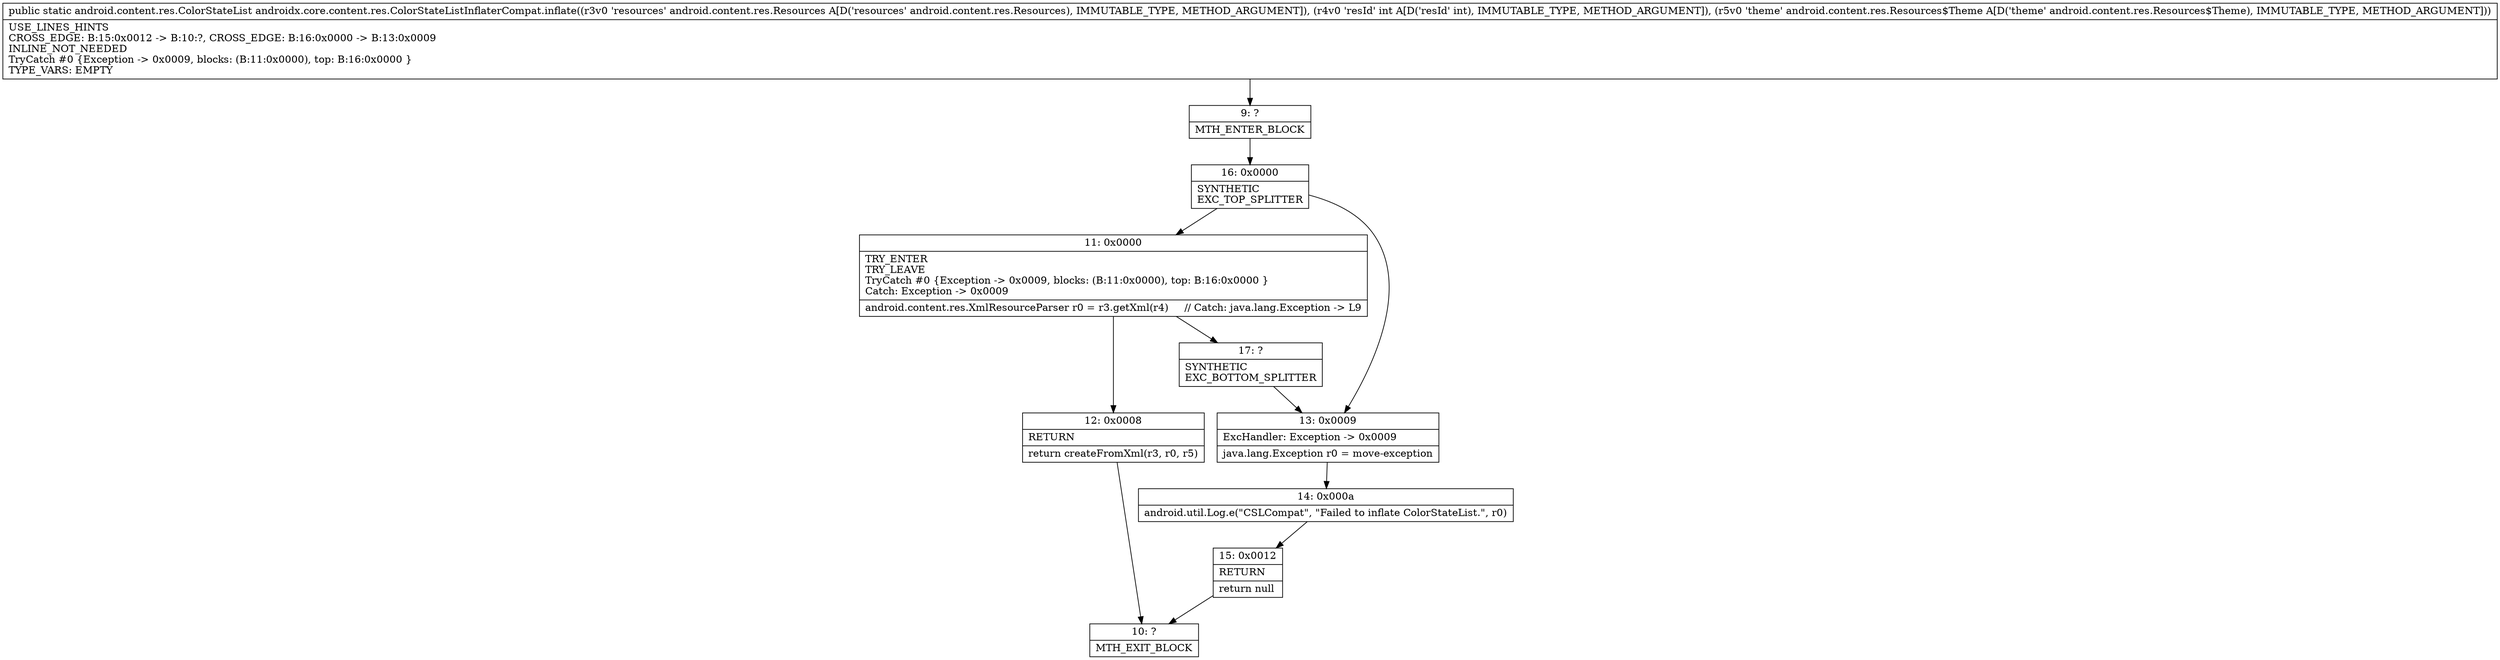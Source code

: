 digraph "CFG forandroidx.core.content.res.ColorStateListInflaterCompat.inflate(Landroid\/content\/res\/Resources;ILandroid\/content\/res\/Resources$Theme;)Landroid\/content\/res\/ColorStateList;" {
Node_9 [shape=record,label="{9\:\ ?|MTH_ENTER_BLOCK\l}"];
Node_16 [shape=record,label="{16\:\ 0x0000|SYNTHETIC\lEXC_TOP_SPLITTER\l}"];
Node_11 [shape=record,label="{11\:\ 0x0000|TRY_ENTER\lTRY_LEAVE\lTryCatch #0 \{Exception \-\> 0x0009, blocks: (B:11:0x0000), top: B:16:0x0000 \}\lCatch: Exception \-\> 0x0009\l|android.content.res.XmlResourceParser r0 = r3.getXml(r4)     \/\/ Catch: java.lang.Exception \-\> L9\l}"];
Node_12 [shape=record,label="{12\:\ 0x0008|RETURN\l|return createFromXml(r3, r0, r5)\l}"];
Node_10 [shape=record,label="{10\:\ ?|MTH_EXIT_BLOCK\l}"];
Node_17 [shape=record,label="{17\:\ ?|SYNTHETIC\lEXC_BOTTOM_SPLITTER\l}"];
Node_13 [shape=record,label="{13\:\ 0x0009|ExcHandler: Exception \-\> 0x0009\l|java.lang.Exception r0 = move\-exception\l}"];
Node_14 [shape=record,label="{14\:\ 0x000a|android.util.Log.e(\"CSLCompat\", \"Failed to inflate ColorStateList.\", r0)\l}"];
Node_15 [shape=record,label="{15\:\ 0x0012|RETURN\l|return null\l}"];
MethodNode[shape=record,label="{public static android.content.res.ColorStateList androidx.core.content.res.ColorStateListInflaterCompat.inflate((r3v0 'resources' android.content.res.Resources A[D('resources' android.content.res.Resources), IMMUTABLE_TYPE, METHOD_ARGUMENT]), (r4v0 'resId' int A[D('resId' int), IMMUTABLE_TYPE, METHOD_ARGUMENT]), (r5v0 'theme' android.content.res.Resources$Theme A[D('theme' android.content.res.Resources$Theme), IMMUTABLE_TYPE, METHOD_ARGUMENT]))  | USE_LINES_HINTS\lCROSS_EDGE: B:15:0x0012 \-\> B:10:?, CROSS_EDGE: B:16:0x0000 \-\> B:13:0x0009\lINLINE_NOT_NEEDED\lTryCatch #0 \{Exception \-\> 0x0009, blocks: (B:11:0x0000), top: B:16:0x0000 \}\lTYPE_VARS: EMPTY\l}"];
MethodNode -> Node_9;Node_9 -> Node_16;
Node_16 -> Node_11;
Node_16 -> Node_13;
Node_11 -> Node_12;
Node_11 -> Node_17;
Node_12 -> Node_10;
Node_17 -> Node_13;
Node_13 -> Node_14;
Node_14 -> Node_15;
Node_15 -> Node_10;
}

